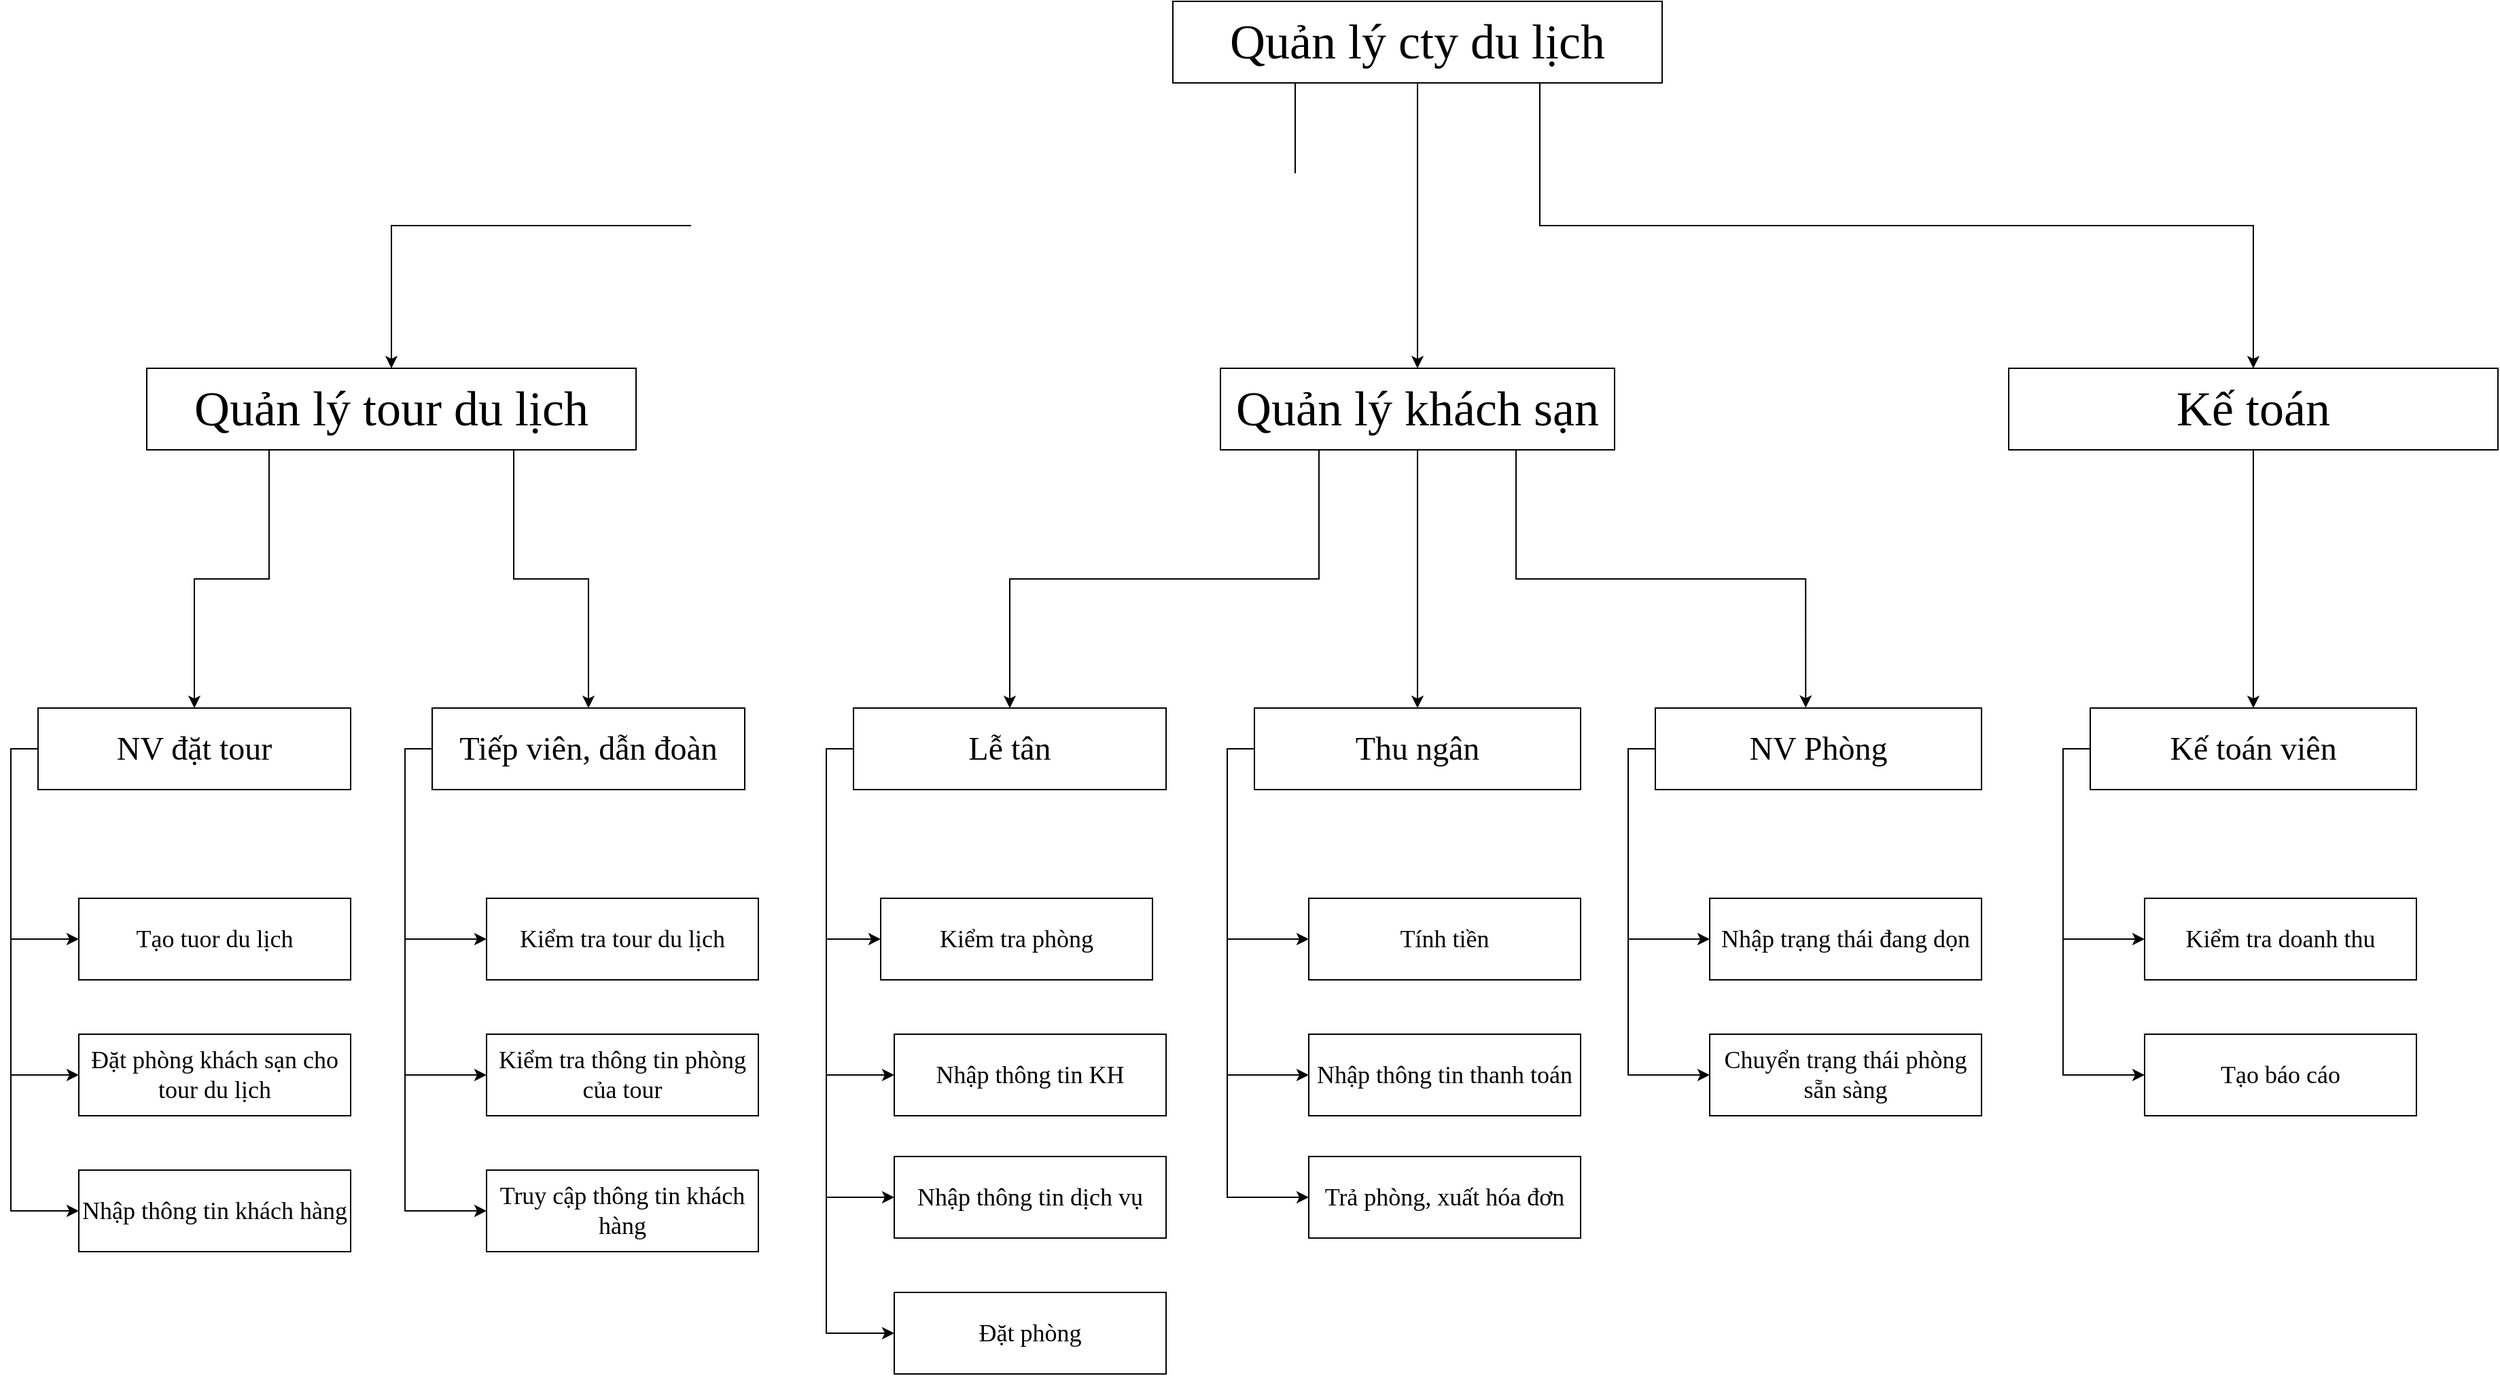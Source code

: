 <mxfile version="15.9.4" type="device"><diagram id="h7n7gVfP03M8WJI0MDQp" name="Page-1"><mxGraphModel dx="2831" dy="1477" grid="0" gridSize="10" guides="1" tooltips="1" connect="1" arrows="1" fold="1" page="0" pageScale="1" pageWidth="827" pageHeight="1169" math="0" shadow="0"><root><mxCell id="0"/><mxCell id="1" parent="0"/><mxCell id="AUH4d3R41ZFVp6ZlZ3zq-2" value="&lt;font face=&quot;Times New Roman&quot; style=&quot;font-size: 18px&quot;&gt;Đặt phòng&lt;br&gt;&lt;/font&gt;" style="rounded=0;whiteSpace=wrap;html=1;" parent="1" vertex="1"><mxGeometry x="40" y="650" width="200" height="60" as="geometry"/></mxCell><mxCell id="AUH4d3R41ZFVp6ZlZ3zq-3" value="&lt;font face=&quot;Times New Roman&quot; style=&quot;font-size: 18px&quot;&gt;Nhập thông tin KH&lt;br&gt;&lt;/font&gt;" style="rounded=0;whiteSpace=wrap;html=1;" parent="1" vertex="1"><mxGeometry x="40" y="460" width="200" height="60" as="geometry"/></mxCell><mxCell id="AUH4d3R41ZFVp6ZlZ3zq-4" value="&lt;font face=&quot;Times New Roman&quot; style=&quot;font-size: 18px&quot;&gt;Nhập thông tin dịch vụ&lt;br&gt;&lt;/font&gt;" style="rounded=0;whiteSpace=wrap;html=1;" parent="1" vertex="1"><mxGeometry x="40" y="550" width="200" height="60" as="geometry"/></mxCell><mxCell id="AUH4d3R41ZFVp6ZlZ3zq-5" value="&lt;font face=&quot;Times New Roman&quot; style=&quot;font-size: 18px&quot;&gt;Kiểm tra phòng&lt;br&gt;&lt;/font&gt;" style="rounded=0;whiteSpace=wrap;html=1;" parent="1" vertex="1"><mxGeometry x="30" y="360" width="200" height="60" as="geometry"/></mxCell><mxCell id="AUH4d3R41ZFVp6ZlZ3zq-6" value="&lt;font face=&quot;Times New Roman&quot; style=&quot;font-size: 18px&quot;&gt;Nhập thông tin dịch vụ&lt;br&gt;&lt;/font&gt;" style="rounded=0;whiteSpace=wrap;html=1;" parent="1" vertex="1"><mxGeometry x="40" y="550" width="200" height="60" as="geometry"/></mxCell><mxCell id="AUH4d3R41ZFVp6ZlZ3zq-12" style="edgeStyle=orthogonalEdgeStyle;rounded=0;orthogonalLoop=1;jettySize=auto;html=1;exitX=0;exitY=0.5;exitDx=0;exitDy=0;entryX=0;entryY=0.5;entryDx=0;entryDy=0;" parent="1" source="AUH4d3R41ZFVp6ZlZ3zq-7" target="AUH4d3R41ZFVp6ZlZ3zq-2" edge="1"><mxGeometry relative="1" as="geometry"/></mxCell><mxCell id="AUH4d3R41ZFVp6ZlZ3zq-13" style="edgeStyle=orthogonalEdgeStyle;rounded=0;orthogonalLoop=1;jettySize=auto;html=1;exitX=0;exitY=0.5;exitDx=0;exitDy=0;entryX=0;entryY=0.5;entryDx=0;entryDy=0;" parent="1" source="AUH4d3R41ZFVp6ZlZ3zq-7" target="AUH4d3R41ZFVp6ZlZ3zq-3" edge="1"><mxGeometry relative="1" as="geometry"/></mxCell><mxCell id="AUH4d3R41ZFVp6ZlZ3zq-14" style="edgeStyle=orthogonalEdgeStyle;rounded=0;orthogonalLoop=1;jettySize=auto;html=1;exitX=0;exitY=0.5;exitDx=0;exitDy=0;entryX=0;entryY=0.5;entryDx=0;entryDy=0;" parent="1" source="AUH4d3R41ZFVp6ZlZ3zq-7" target="AUH4d3R41ZFVp6ZlZ3zq-6" edge="1"><mxGeometry relative="1" as="geometry"/></mxCell><mxCell id="AUH4d3R41ZFVp6ZlZ3zq-15" style="edgeStyle=orthogonalEdgeStyle;rounded=0;orthogonalLoop=1;jettySize=auto;html=1;exitX=0;exitY=0.5;exitDx=0;exitDy=0;entryX=0;entryY=0.5;entryDx=0;entryDy=0;" parent="1" source="AUH4d3R41ZFVp6ZlZ3zq-7" target="AUH4d3R41ZFVp6ZlZ3zq-5" edge="1"><mxGeometry relative="1" as="geometry"/></mxCell><mxCell id="AUH4d3R41ZFVp6ZlZ3zq-7" value="&lt;font face=&quot;Times New Roman&quot;&gt;&lt;font style=&quot;font-size: 24px&quot;&gt;Lễ tân&lt;/font&gt;&lt;br&gt;&lt;/font&gt;" style="rounded=0;whiteSpace=wrap;html=1;" parent="1" vertex="1"><mxGeometry x="10" y="220" width="230" height="60" as="geometry"/></mxCell><mxCell id="AUH4d3R41ZFVp6ZlZ3zq-16" style="edgeStyle=orthogonalEdgeStyle;rounded=0;orthogonalLoop=1;jettySize=auto;html=1;exitX=0;exitY=0.5;exitDx=0;exitDy=0;entryX=0;entryY=0.5;entryDx=0;entryDy=0;" parent="1" source="AUH4d3R41ZFVp6ZlZ3zq-8" target="AUH4d3R41ZFVp6ZlZ3zq-9" edge="1"><mxGeometry relative="1" as="geometry"/></mxCell><mxCell id="AUH4d3R41ZFVp6ZlZ3zq-17" style="edgeStyle=orthogonalEdgeStyle;rounded=0;orthogonalLoop=1;jettySize=auto;html=1;exitX=0;exitY=0.5;exitDx=0;exitDy=0;entryX=0;entryY=0.5;entryDx=0;entryDy=0;" parent="1" source="AUH4d3R41ZFVp6ZlZ3zq-8" target="AUH4d3R41ZFVp6ZlZ3zq-10" edge="1"><mxGeometry relative="1" as="geometry"/></mxCell><mxCell id="AUH4d3R41ZFVp6ZlZ3zq-18" style="edgeStyle=orthogonalEdgeStyle;rounded=0;orthogonalLoop=1;jettySize=auto;html=1;exitX=0;exitY=0.5;exitDx=0;exitDy=0;entryX=0;entryY=0.5;entryDx=0;entryDy=0;" parent="1" source="AUH4d3R41ZFVp6ZlZ3zq-8" target="AUH4d3R41ZFVp6ZlZ3zq-11" edge="1"><mxGeometry relative="1" as="geometry"/></mxCell><mxCell id="AUH4d3R41ZFVp6ZlZ3zq-8" value="&lt;font face=&quot;Times New Roman&quot;&gt;&lt;font style=&quot;font-size: 24px&quot;&gt;Thu ngân&lt;/font&gt;&lt;br&gt;&lt;/font&gt;" style="rounded=0;whiteSpace=wrap;html=1;" parent="1" vertex="1"><mxGeometry x="305" y="220" width="240" height="60" as="geometry"/></mxCell><mxCell id="AUH4d3R41ZFVp6ZlZ3zq-9" value="&lt;font face=&quot;Times New Roman&quot; style=&quot;font-size: 18px&quot;&gt;Tính tiền&lt;br&gt;&lt;/font&gt;" style="rounded=0;whiteSpace=wrap;html=1;" parent="1" vertex="1"><mxGeometry x="345" y="360" width="200" height="60" as="geometry"/></mxCell><mxCell id="AUH4d3R41ZFVp6ZlZ3zq-10" value="&lt;font face=&quot;Times New Roman&quot; style=&quot;font-size: 18px&quot;&gt;Nhập thông tin thanh toán&lt;br&gt;&lt;/font&gt;" style="rounded=0;whiteSpace=wrap;html=1;" parent="1" vertex="1"><mxGeometry x="345" y="460" width="200" height="60" as="geometry"/></mxCell><mxCell id="AUH4d3R41ZFVp6ZlZ3zq-11" value="&lt;font face=&quot;Times New Roman&quot; style=&quot;font-size: 18px&quot;&gt;Trả phòng&lt;br&gt;&lt;/font&gt;" style="rounded=0;whiteSpace=wrap;html=1;" parent="1" vertex="1"><mxGeometry x="345" y="550" width="200" height="60" as="geometry"/></mxCell><mxCell id="AUH4d3R41ZFVp6ZlZ3zq-22" style="edgeStyle=orthogonalEdgeStyle;rounded=0;orthogonalLoop=1;jettySize=auto;html=1;exitX=0;exitY=0.5;exitDx=0;exitDy=0;entryX=0;entryY=0.5;entryDx=0;entryDy=0;fontSize=24;" parent="1" source="AUH4d3R41ZFVp6ZlZ3zq-19" target="AUH4d3R41ZFVp6ZlZ3zq-20" edge="1"><mxGeometry relative="1" as="geometry"/></mxCell><mxCell id="AUH4d3R41ZFVp6ZlZ3zq-23" style="edgeStyle=orthogonalEdgeStyle;rounded=0;orthogonalLoop=1;jettySize=auto;html=1;exitX=0;exitY=0.5;exitDx=0;exitDy=0;entryX=0;entryY=0.5;entryDx=0;entryDy=0;fontSize=24;" parent="1" source="AUH4d3R41ZFVp6ZlZ3zq-19" target="AUH4d3R41ZFVp6ZlZ3zq-21" edge="1"><mxGeometry relative="1" as="geometry"/></mxCell><mxCell id="AUH4d3R41ZFVp6ZlZ3zq-19" value="&lt;font face=&quot;Times New Roman&quot;&gt;&lt;font style=&quot;font-size: 24px&quot;&gt;NV Phòng&lt;/font&gt;&lt;br&gt;&lt;/font&gt;" style="rounded=0;whiteSpace=wrap;html=1;" parent="1" vertex="1"><mxGeometry x="600" y="220" width="240" height="60" as="geometry"/></mxCell><mxCell id="AUH4d3R41ZFVp6ZlZ3zq-20" value="&lt;font face=&quot;Times New Roman&quot; style=&quot;font-size: 18px&quot;&gt;Nhập trạng thái đang dọn&lt;br&gt;&lt;/font&gt;" style="rounded=0;whiteSpace=wrap;html=1;" parent="1" vertex="1"><mxGeometry x="640" y="360" width="200" height="60" as="geometry"/></mxCell><mxCell id="AUH4d3R41ZFVp6ZlZ3zq-21" value="&lt;font face=&quot;Times New Roman&quot; style=&quot;font-size: 18px&quot;&gt;Chuyển trạng thái phòng sẵn sàng&lt;br&gt;&lt;/font&gt;" style="rounded=0;whiteSpace=wrap;html=1;" parent="1" vertex="1"><mxGeometry x="640" y="460" width="200" height="60" as="geometry"/></mxCell><mxCell id="AUH4d3R41ZFVp6ZlZ3zq-25" style="edgeStyle=orthogonalEdgeStyle;rounded=0;orthogonalLoop=1;jettySize=auto;html=1;exitX=0.25;exitY=1;exitDx=0;exitDy=0;fontSize=36;" parent="1" source="AUH4d3R41ZFVp6ZlZ3zq-24" target="AUH4d3R41ZFVp6ZlZ3zq-7" edge="1"><mxGeometry relative="1" as="geometry"/></mxCell><mxCell id="AUH4d3R41ZFVp6ZlZ3zq-26" style="edgeStyle=orthogonalEdgeStyle;rounded=0;orthogonalLoop=1;jettySize=auto;html=1;exitX=0.5;exitY=1;exitDx=0;exitDy=0;entryX=0.5;entryY=0;entryDx=0;entryDy=0;fontSize=36;" parent="1" source="AUH4d3R41ZFVp6ZlZ3zq-24" target="AUH4d3R41ZFVp6ZlZ3zq-8" edge="1"><mxGeometry relative="1" as="geometry"/></mxCell><mxCell id="AUH4d3R41ZFVp6ZlZ3zq-27" style="edgeStyle=orthogonalEdgeStyle;rounded=0;orthogonalLoop=1;jettySize=auto;html=1;exitX=0.75;exitY=1;exitDx=0;exitDy=0;entryX=0.461;entryY=-0.005;entryDx=0;entryDy=0;entryPerimeter=0;fontSize=36;" parent="1" source="AUH4d3R41ZFVp6ZlZ3zq-24" target="AUH4d3R41ZFVp6ZlZ3zq-19" edge="1"><mxGeometry relative="1" as="geometry"/></mxCell><mxCell id="AUH4d3R41ZFVp6ZlZ3zq-24" value="&lt;font face=&quot;Times New Roman&quot;&gt;&lt;font style=&quot;font-size: 36px&quot;&gt;Quản lý khách sạn&lt;/font&gt;&lt;br&gt;&lt;/font&gt;" style="rounded=0;whiteSpace=wrap;html=1;" parent="1" vertex="1"><mxGeometry x="280" y="-30" width="290" height="60" as="geometry"/></mxCell><mxCell id="AUH4d3R41ZFVp6ZlZ3zq-41" style="edgeStyle=orthogonalEdgeStyle;rounded=0;orthogonalLoop=1;jettySize=auto;html=1;exitX=0.25;exitY=1;exitDx=0;exitDy=0;entryX=0.5;entryY=0;entryDx=0;entryDy=0;fontSize=36;" parent="1" source="AUH4d3R41ZFVp6ZlZ3zq-28" target="AUH4d3R41ZFVp6ZlZ3zq-30" edge="1"><mxGeometry relative="1" as="geometry"/></mxCell><mxCell id="AUH4d3R41ZFVp6ZlZ3zq-42" style="edgeStyle=orthogonalEdgeStyle;rounded=0;orthogonalLoop=1;jettySize=auto;html=1;exitX=0.75;exitY=1;exitDx=0;exitDy=0;fontSize=36;" parent="1" source="AUH4d3R41ZFVp6ZlZ3zq-28" target="AUH4d3R41ZFVp6ZlZ3zq-31" edge="1"><mxGeometry relative="1" as="geometry"/></mxCell><mxCell id="AUH4d3R41ZFVp6ZlZ3zq-28" value="&lt;font face=&quot;Times New Roman&quot;&gt;&lt;font style=&quot;font-size: 36px&quot;&gt;Quản lý tour du lịch&lt;/font&gt;&lt;br&gt;&lt;/font&gt;" style="rounded=0;whiteSpace=wrap;html=1;" parent="1" vertex="1"><mxGeometry x="-510" y="-30" width="360" height="60" as="geometry"/></mxCell><mxCell id="AUH4d3R41ZFVp6ZlZ3zq-39" style="edgeStyle=orthogonalEdgeStyle;rounded=0;orthogonalLoop=1;jettySize=auto;html=1;exitX=0;exitY=0.5;exitDx=0;exitDy=0;entryX=0;entryY=0.5;entryDx=0;entryDy=0;fontSize=36;" parent="1" source="AUH4d3R41ZFVp6ZlZ3zq-30" target="AUH4d3R41ZFVp6ZlZ3zq-32" edge="1"><mxGeometry relative="1" as="geometry"/></mxCell><mxCell id="AUH4d3R41ZFVp6ZlZ3zq-40" style="edgeStyle=orthogonalEdgeStyle;rounded=0;orthogonalLoop=1;jettySize=auto;html=1;exitX=0;exitY=0.5;exitDx=0;exitDy=0;entryX=0;entryY=0.5;entryDx=0;entryDy=0;fontSize=36;" parent="1" source="AUH4d3R41ZFVp6ZlZ3zq-30" target="AUH4d3R41ZFVp6ZlZ3zq-33" edge="1"><mxGeometry relative="1" as="geometry"/></mxCell><mxCell id="f4Wa6Tufr-5OInyYkJ5Y-3" style="edgeStyle=orthogonalEdgeStyle;rounded=0;orthogonalLoop=1;jettySize=auto;html=1;exitX=0;exitY=0.5;exitDx=0;exitDy=0;entryX=0;entryY=0.5;entryDx=0;entryDy=0;" parent="1" source="AUH4d3R41ZFVp6ZlZ3zq-30" target="f4Wa6Tufr-5OInyYkJ5Y-1" edge="1"><mxGeometry relative="1" as="geometry"/></mxCell><mxCell id="AUH4d3R41ZFVp6ZlZ3zq-30" value="&lt;font face=&quot;Times New Roman&quot;&gt;&lt;font style=&quot;font-size: 24px&quot;&gt;NV đặt tour&lt;/font&gt;&lt;br&gt;&lt;/font&gt;" style="rounded=0;whiteSpace=wrap;html=1;" parent="1" vertex="1"><mxGeometry x="-590" y="220" width="230" height="60" as="geometry"/></mxCell><mxCell id="AUH4d3R41ZFVp6ZlZ3zq-37" style="edgeStyle=orthogonalEdgeStyle;rounded=0;orthogonalLoop=1;jettySize=auto;html=1;exitX=0;exitY=0.5;exitDx=0;exitDy=0;entryX=0;entryY=0.5;entryDx=0;entryDy=0;fontSize=36;" parent="1" source="AUH4d3R41ZFVp6ZlZ3zq-31" target="AUH4d3R41ZFVp6ZlZ3zq-35" edge="1"><mxGeometry relative="1" as="geometry"/></mxCell><mxCell id="AUH4d3R41ZFVp6ZlZ3zq-38" style="edgeStyle=orthogonalEdgeStyle;rounded=0;orthogonalLoop=1;jettySize=auto;html=1;exitX=0;exitY=0.5;exitDx=0;exitDy=0;entryX=0;entryY=0.5;entryDx=0;entryDy=0;fontSize=36;" parent="1" source="AUH4d3R41ZFVp6ZlZ3zq-31" target="AUH4d3R41ZFVp6ZlZ3zq-36" edge="1"><mxGeometry relative="1" as="geometry"/></mxCell><mxCell id="f4Wa6Tufr-5OInyYkJ5Y-4" style="edgeStyle=orthogonalEdgeStyle;rounded=0;orthogonalLoop=1;jettySize=auto;html=1;exitX=0;exitY=0.5;exitDx=0;exitDy=0;entryX=0;entryY=0.5;entryDx=0;entryDy=0;" parent="1" source="AUH4d3R41ZFVp6ZlZ3zq-31" target="f4Wa6Tufr-5OInyYkJ5Y-2" edge="1"><mxGeometry relative="1" as="geometry"/></mxCell><mxCell id="AUH4d3R41ZFVp6ZlZ3zq-31" value="&lt;font face=&quot;Times New Roman&quot;&gt;&lt;font style=&quot;font-size: 24px&quot;&gt;Tiếp viên, dẫn đoàn&lt;/font&gt;&lt;br&gt;&lt;/font&gt;" style="rounded=0;whiteSpace=wrap;html=1;" parent="1" vertex="1"><mxGeometry x="-300" y="220" width="230" height="60" as="geometry"/></mxCell><mxCell id="AUH4d3R41ZFVp6ZlZ3zq-32" value="&lt;font face=&quot;Times New Roman&quot; style=&quot;font-size: 18px&quot;&gt;Tạo tuor du lịch&lt;br&gt;&lt;/font&gt;" style="rounded=0;whiteSpace=wrap;html=1;" parent="1" vertex="1"><mxGeometry x="-560" y="360" width="200" height="60" as="geometry"/></mxCell><mxCell id="AUH4d3R41ZFVp6ZlZ3zq-33" value="&lt;font face=&quot;Times New Roman&quot; style=&quot;font-size: 18px&quot;&gt;Đặt phòng khách sạn cho tour du lịch&lt;br&gt;&lt;/font&gt;" style="rounded=0;whiteSpace=wrap;html=1;" parent="1" vertex="1"><mxGeometry x="-560" y="460" width="200" height="60" as="geometry"/></mxCell><mxCell id="AUH4d3R41ZFVp6ZlZ3zq-35" value="&lt;font face=&quot;Times New Roman&quot; style=&quot;font-size: 18px&quot;&gt;Kiểm tra tour du lịch&lt;br&gt;&lt;/font&gt;" style="rounded=0;whiteSpace=wrap;html=1;" parent="1" vertex="1"><mxGeometry x="-260" y="360" width="200" height="60" as="geometry"/></mxCell><mxCell id="AUH4d3R41ZFVp6ZlZ3zq-36" value="&lt;font face=&quot;Times New Roman&quot; style=&quot;font-size: 18px&quot;&gt;Kiểm tra thông tin phòng của tour&lt;br&gt;&lt;/font&gt;" style="rounded=0;whiteSpace=wrap;html=1;" parent="1" vertex="1"><mxGeometry x="-260" y="460" width="200" height="60" as="geometry"/></mxCell><mxCell id="AUH4d3R41ZFVp6ZlZ3zq-53" style="edgeStyle=orthogonalEdgeStyle;rounded=0;orthogonalLoop=1;jettySize=auto;html=1;exitX=0.5;exitY=1;exitDx=0;exitDy=0;entryX=0.5;entryY=0;entryDx=0;entryDy=0;fontSize=36;" parent="1" source="AUH4d3R41ZFVp6ZlZ3zq-43" target="AUH4d3R41ZFVp6ZlZ3zq-44" edge="1"><mxGeometry relative="1" as="geometry"/></mxCell><mxCell id="AUH4d3R41ZFVp6ZlZ3zq-43" value="&lt;font face=&quot;Times New Roman&quot;&gt;&lt;font style=&quot;font-size: 36px&quot;&gt;Kế toán&lt;/font&gt;&lt;br&gt;&lt;/font&gt;" style="rounded=0;whiteSpace=wrap;html=1;" parent="1" vertex="1"><mxGeometry x="860" y="-30" width="360" height="60" as="geometry"/></mxCell><mxCell id="AUH4d3R41ZFVp6ZlZ3zq-51" style="edgeStyle=orthogonalEdgeStyle;rounded=0;orthogonalLoop=1;jettySize=auto;html=1;exitX=0;exitY=0.5;exitDx=0;exitDy=0;entryX=0;entryY=0.5;entryDx=0;entryDy=0;fontSize=36;" parent="1" source="AUH4d3R41ZFVp6ZlZ3zq-44" target="AUH4d3R41ZFVp6ZlZ3zq-45" edge="1"><mxGeometry relative="1" as="geometry"/></mxCell><mxCell id="AUH4d3R41ZFVp6ZlZ3zq-52" style="edgeStyle=orthogonalEdgeStyle;rounded=0;orthogonalLoop=1;jettySize=auto;html=1;exitX=0;exitY=0.5;exitDx=0;exitDy=0;entryX=0;entryY=0.5;entryDx=0;entryDy=0;fontSize=36;" parent="1" source="AUH4d3R41ZFVp6ZlZ3zq-44" target="AUH4d3R41ZFVp6ZlZ3zq-46" edge="1"><mxGeometry relative="1" as="geometry"/></mxCell><mxCell id="AUH4d3R41ZFVp6ZlZ3zq-44" value="&lt;font face=&quot;Times New Roman&quot;&gt;&lt;font style=&quot;font-size: 24px&quot;&gt;Kế toán viên&lt;/font&gt;&lt;br&gt;&lt;/font&gt;" style="rounded=0;whiteSpace=wrap;html=1;" parent="1" vertex="1"><mxGeometry x="920" y="220" width="240" height="60" as="geometry"/></mxCell><mxCell id="AUH4d3R41ZFVp6ZlZ3zq-45" value="&lt;font face=&quot;Times New Roman&quot; style=&quot;font-size: 18px&quot;&gt;Kiểm tra doanh thu&lt;br&gt;&lt;/font&gt;" style="rounded=0;whiteSpace=wrap;html=1;" parent="1" vertex="1"><mxGeometry x="960" y="360" width="200" height="60" as="geometry"/></mxCell><mxCell id="AUH4d3R41ZFVp6ZlZ3zq-46" value="&lt;font face=&quot;Times New Roman&quot; style=&quot;font-size: 18px&quot;&gt;Tạo báo cáo&lt;br&gt;&lt;/font&gt;" style="rounded=0;whiteSpace=wrap;html=1;" parent="1" vertex="1"><mxGeometry x="960" y="460" width="200" height="60" as="geometry"/></mxCell><mxCell id="AUH4d3R41ZFVp6ZlZ3zq-47" value="&lt;font face=&quot;Times New Roman&quot; style=&quot;font-size: 18px&quot;&gt;Trả phòng, xuất hóa đơn&lt;br&gt;&lt;/font&gt;" style="rounded=0;whiteSpace=wrap;html=1;" parent="1" vertex="1"><mxGeometry x="345" y="550" width="200" height="60" as="geometry"/></mxCell><mxCell id="AUH4d3R41ZFVp6ZlZ3zq-48" value="&lt;font face=&quot;Times New Roman&quot; style=&quot;font-size: 18px&quot;&gt;Nhập thông tin thanh toán&lt;br&gt;&lt;/font&gt;" style="rounded=0;whiteSpace=wrap;html=1;" parent="1" vertex="1"><mxGeometry x="345" y="460" width="200" height="60" as="geometry"/></mxCell><mxCell id="AUH4d3R41ZFVp6ZlZ3zq-55" style="edgeStyle=orthogonalEdgeStyle;rounded=0;orthogonalLoop=1;jettySize=auto;html=1;exitX=0.25;exitY=1;exitDx=0;exitDy=0;entryX=0.5;entryY=0;entryDx=0;entryDy=0;fontSize=36;" parent="1" source="AUH4d3R41ZFVp6ZlZ3zq-54" target="AUH4d3R41ZFVp6ZlZ3zq-28" edge="1"><mxGeometry relative="1" as="geometry"/></mxCell><mxCell id="AUH4d3R41ZFVp6ZlZ3zq-56" style="edgeStyle=orthogonalEdgeStyle;rounded=0;orthogonalLoop=1;jettySize=auto;html=1;exitX=0.5;exitY=1;exitDx=0;exitDy=0;entryX=0.5;entryY=0;entryDx=0;entryDy=0;fontSize=36;" parent="1" source="AUH4d3R41ZFVp6ZlZ3zq-54" target="AUH4d3R41ZFVp6ZlZ3zq-24" edge="1"><mxGeometry relative="1" as="geometry"/></mxCell><mxCell id="AUH4d3R41ZFVp6ZlZ3zq-57" style="edgeStyle=orthogonalEdgeStyle;rounded=0;orthogonalLoop=1;jettySize=auto;html=1;exitX=0.75;exitY=1;exitDx=0;exitDy=0;fontSize=36;" parent="1" source="AUH4d3R41ZFVp6ZlZ3zq-54" target="AUH4d3R41ZFVp6ZlZ3zq-43" edge="1"><mxGeometry relative="1" as="geometry"/></mxCell><mxCell id="AUH4d3R41ZFVp6ZlZ3zq-54" value="&lt;font face=&quot;Times New Roman&quot;&gt;&lt;font style=&quot;font-size: 36px&quot;&gt;Quản lý cty du lịch&lt;/font&gt;&lt;br&gt;&lt;/font&gt;" style="rounded=0;whiteSpace=wrap;html=1;" parent="1" vertex="1"><mxGeometry x="245" y="-300" width="360" height="60" as="geometry"/></mxCell><mxCell id="f4Wa6Tufr-5OInyYkJ5Y-1" value="&lt;font face=&quot;Times New Roman&quot; style=&quot;font-size: 18px&quot;&gt;Nhập thông tin khách hàng&lt;br&gt;&lt;/font&gt;" style="rounded=0;whiteSpace=wrap;html=1;" parent="1" vertex="1"><mxGeometry x="-560" y="560" width="200" height="60" as="geometry"/></mxCell><mxCell id="f4Wa6Tufr-5OInyYkJ5Y-2" value="&lt;font face=&quot;Times New Roman&quot; style=&quot;font-size: 18px&quot;&gt;Truy cập thông tin khách hàng&lt;br&gt;&lt;/font&gt;" style="rounded=0;whiteSpace=wrap;html=1;" parent="1" vertex="1"><mxGeometry x="-260" y="560" width="200" height="60" as="geometry"/></mxCell></root></mxGraphModel></diagram></mxfile>